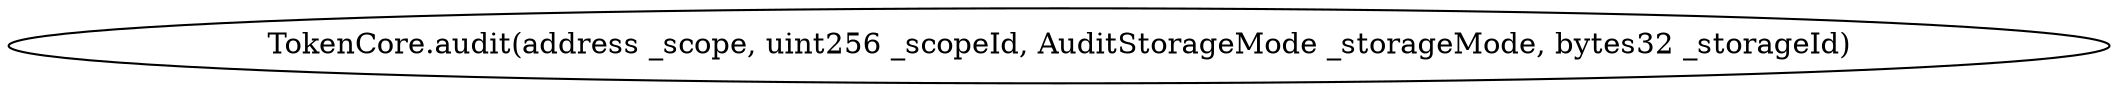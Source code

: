 digraph "" {
	graph [bb="0,0,853.94,36"];
	node [label="\N"];
	"TokenCore.audit(address _scope, uint256 _scopeId, AuditStorageMode _storageMode, bytes32 _storageId)"	 [height=0.5,
		pos="426.97,18",
		width=11.86];
}
digraph "" {
	graph [bb="0,0,853.94,36"];
	node [label="\N"];
	"TokenCore.audit(address _scope, uint256 _scopeId, AuditStorageMode _storageMode, bytes32 _storageId)"	 [height=0.5,
		pos="426.97,18",
		width=11.86];
}
digraph "" {
	graph [bb="0,0,853.94,36"];
	node [label="\N"];
	"TokenCore.audit(address _scope, uint256 _scopeId, AuditStorageMode _storageMode, bytes32 _storageId)"	 [height=0.5,
		pos="426.97,18",
		width=11.86];
}
digraph "" {
	graph [bb="0,0,853.94,36"];
	node [label="\N"];
	"TokenCore.audit(address _scope, uint256 _scopeId, AuditStorageMode _storageMode, bytes32 _storageId)"	 [height=0.5,
		pos="426.97,18",
		width=11.86];
}
digraph "" {
	graph [bb="0,0,853.94,36"];
	node [label="\N"];
	"TokenCore.audit(address _scope, uint256 _scopeId, AuditStorageMode _storageMode, bytes32 _storageId)"	 [height=0.5,
		pos="426.97,18",
		width=11.86];
}
